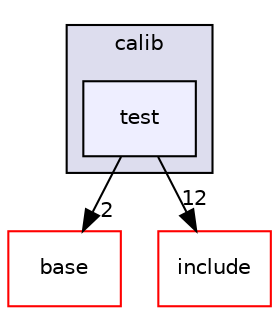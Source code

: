 digraph "/home/travis/build/AliceO2Group/AliceO2/Detectors/EMCAL/calib/test" {
  bgcolor=transparent;
  compound=true
  node [ fontsize="10", fontname="Helvetica"];
  edge [ labelfontsize="10", labelfontname="Helvetica"];
  subgraph clusterdir_17f5b3462f0641fcb82883c36b9bb9fd {
    graph [ bgcolor="#ddddee", pencolor="black", label="calib" fontname="Helvetica", fontsize="10", URL="dir_17f5b3462f0641fcb82883c36b9bb9fd.html"]
  dir_829e2f22a4528a6cdbe8dbfcc5c4cbb1 [shape=box, label="test", style="filled", fillcolor="#eeeeff", pencolor="black", URL="dir_829e2f22a4528a6cdbe8dbfcc5c4cbb1.html"];
  }
  dir_478733f24fb8878a4cdf7773310adedd [shape=box label="base" color="red" URL="dir_478733f24fb8878a4cdf7773310adedd.html"];
  dir_ec32ba3ed7ed91a592931bafe482258b [shape=box label="include" color="red" URL="dir_ec32ba3ed7ed91a592931bafe482258b.html"];
  dir_829e2f22a4528a6cdbe8dbfcc5c4cbb1->dir_478733f24fb8878a4cdf7773310adedd [headlabel="2", labeldistance=1.5 headhref="dir_000439_000209.html"];
  dir_829e2f22a4528a6cdbe8dbfcc5c4cbb1->dir_ec32ba3ed7ed91a592931bafe482258b [headlabel="12", labeldistance=1.5 headhref="dir_000439_000362.html"];
}
